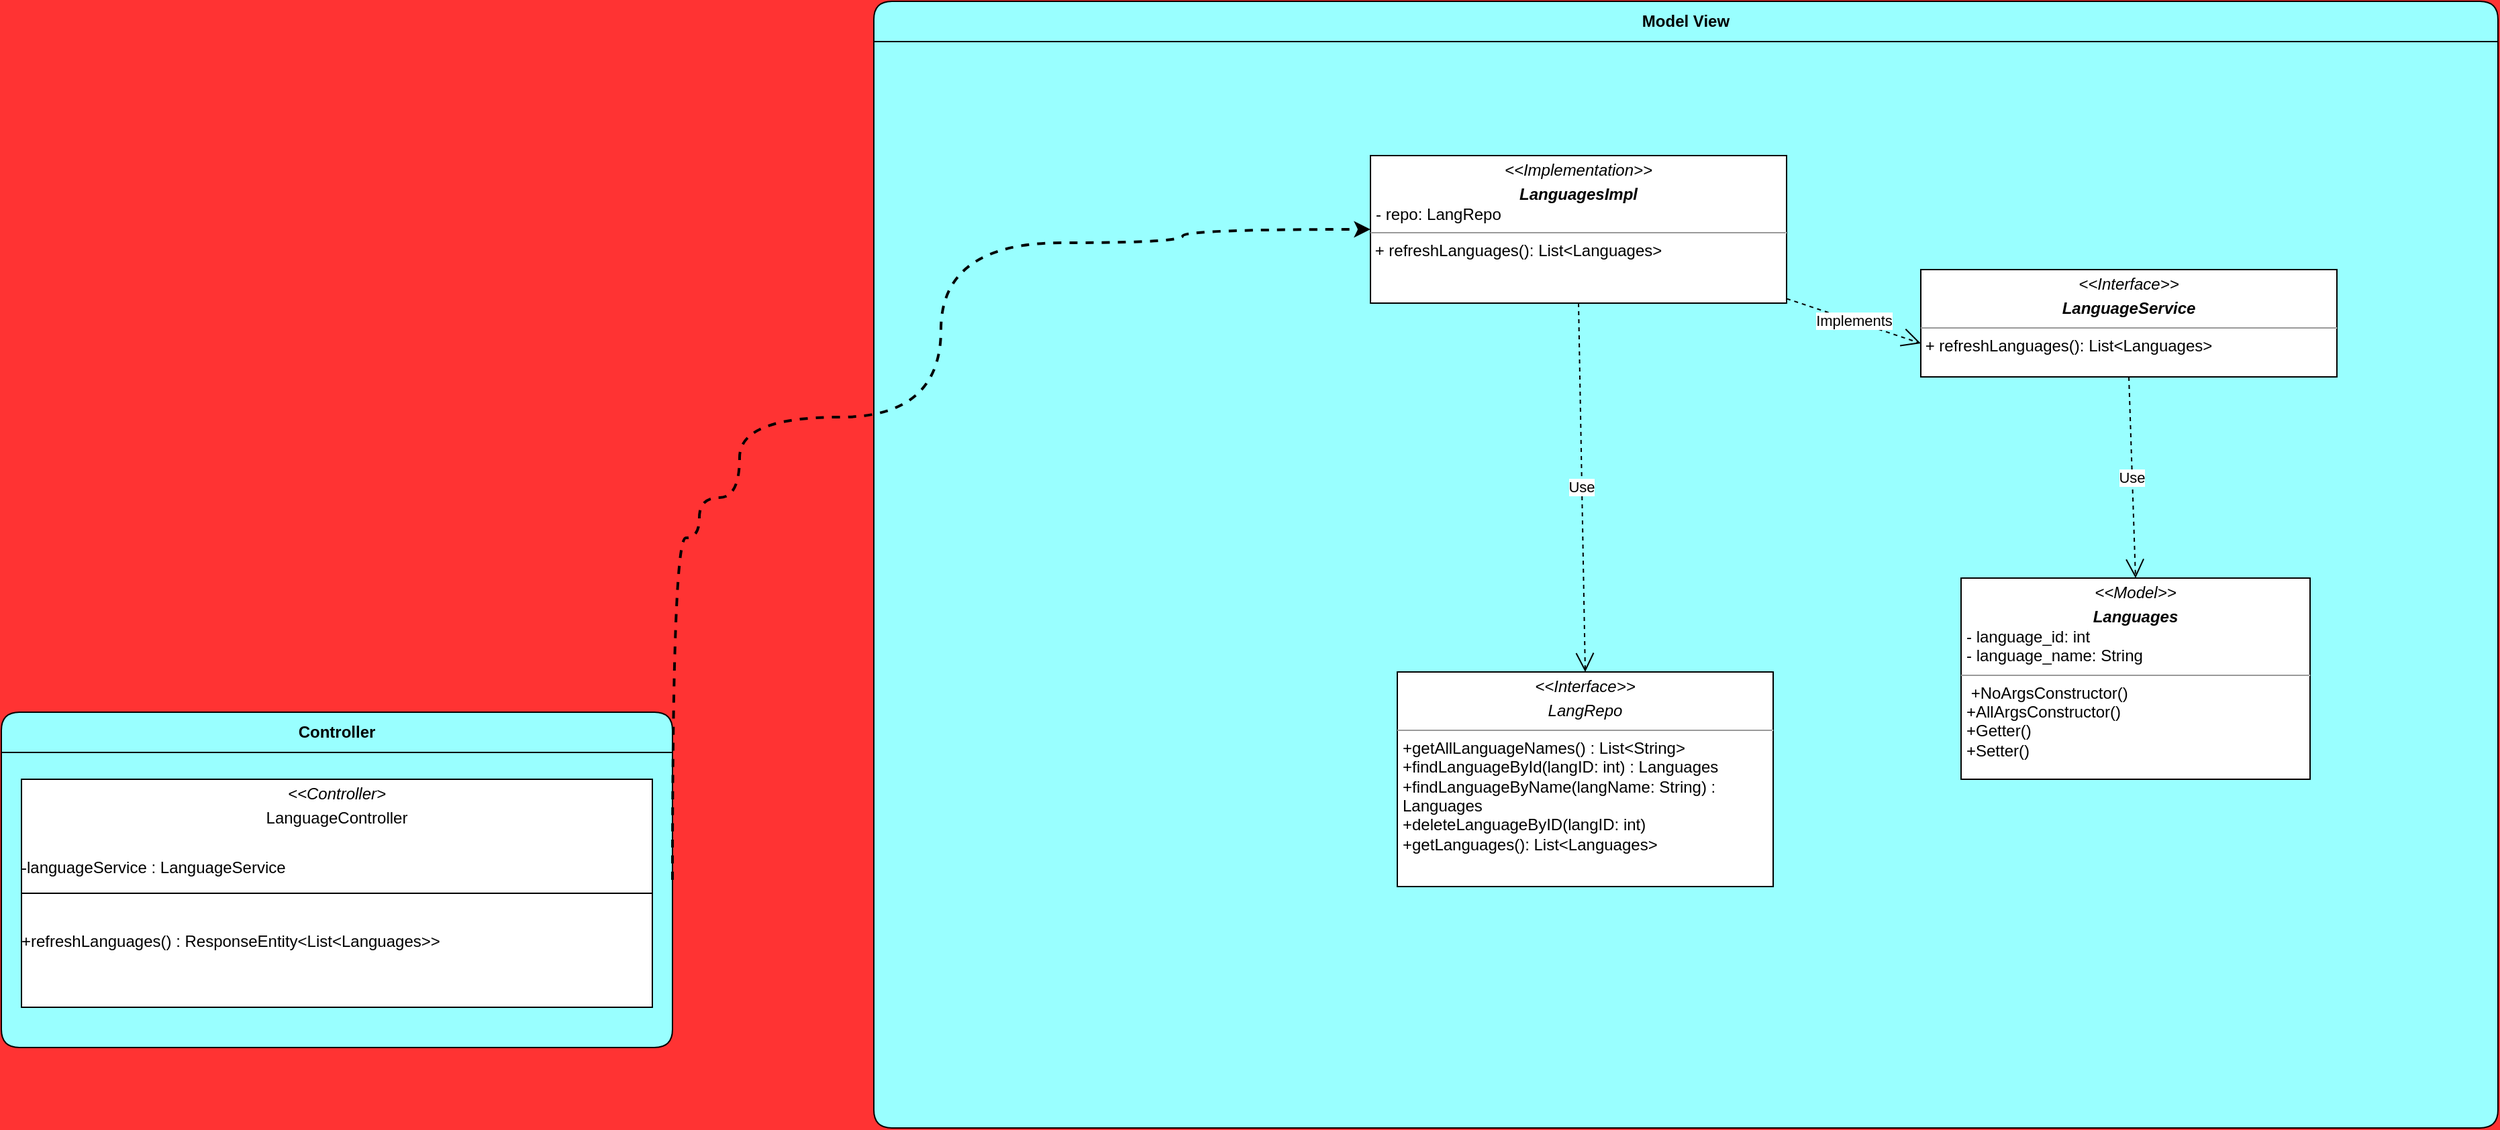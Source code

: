 <mxfile version="24.0.1" type="device">
  <diagram id="C5RBs43oDa-KdzZeNtuy" name="Page-1">
    <mxGraphModel dx="1990" dy="1083" grid="1" gridSize="10" guides="1" tooltips="1" connect="1" arrows="1" fold="1" page="1" pageScale="1" pageWidth="400" pageHeight="370" background="#FF3333" math="0" shadow="0">
      <root>
        <mxCell id="WIyWlLk6GJQsqaUBKTNV-0" />
        <mxCell id="WIyWlLk6GJQsqaUBKTNV-1" parent="WIyWlLk6GJQsqaUBKTNV-0" />
        <mxCell id="eX62rvnDOvcnilra_7cb-43" value="Controller" style="swimlane;whiteSpace=wrap;html=1;startSize=30;rounded=1;swimlaneFillColor=#99FFFF;fillColor=#99FFFF;" parent="WIyWlLk6GJQsqaUBKTNV-1" vertex="1">
          <mxGeometry x="200" y="600" width="500" height="250" as="geometry">
            <mxRectangle x="360" y="170" width="200" height="40" as="alternateBounds" />
          </mxGeometry>
        </mxCell>
        <mxCell id="Z6rb4tQ8QLytnb7Q4oej-3" value="&lt;p style=&quot;margin:0px;margin-top:4px;text-align:center;&quot;&gt;&lt;i&gt;&amp;lt;&amp;lt;Controller&amp;gt;&lt;/i&gt;&lt;/p&gt;&lt;p style=&quot;margin:0px;margin-top:4px;text-align:center;&quot;&gt;LanguageController&lt;/p&gt;&lt;p style=&quot;margin:0px;margin-top:4px;text-align:center;&quot;&gt;&lt;br&gt;&lt;/p&gt;&lt;p style=&quot;margin: 4px 0px 0px;&quot;&gt;-languageService : LanguageService&lt;/p&gt;&lt;p style=&quot;margin: 4px 0px 0px;&quot;&gt;&lt;br&gt;&lt;/p&gt;&lt;p style=&quot;margin: 4px 0px 0px;&quot;&gt;&lt;br&gt;&lt;/p&gt;&lt;p style=&quot;margin: 4px 0px 0px;&quot;&gt;+refreshLanguages() : ResponseEntity&amp;lt;List&amp;lt;Languages&amp;gt;&amp;gt;&lt;/p&gt;" style="verticalAlign=top;align=left;overflow=fill;html=1;whiteSpace=wrap;" vertex="1" parent="eX62rvnDOvcnilra_7cb-43">
          <mxGeometry x="15" y="50" width="470" height="170" as="geometry" />
        </mxCell>
        <mxCell id="Z6rb4tQ8QLytnb7Q4oej-4" value="" style="line;strokeWidth=1;fillColor=none;align=left;verticalAlign=middle;spacingTop=-1;spacingLeft=3;spacingRight=3;rotatable=0;labelPosition=right;points=[];portConstraint=eastwest;strokeColor=inherit;" vertex="1" parent="eX62rvnDOvcnilra_7cb-43">
          <mxGeometry x="15" y="131" width="470" height="8" as="geometry" />
        </mxCell>
        <mxCell id="Si7FADE8FGYKkLt8ijMX-27" value="Model View" style="swimlane;whiteSpace=wrap;html=1;startSize=30;rounded=1;swimlaneFillColor=#99FFFF;fillColor=#99FFFF;" parent="WIyWlLk6GJQsqaUBKTNV-1" vertex="1">
          <mxGeometry x="850" y="70" width="1210" height="840" as="geometry">
            <mxRectangle x="360" y="170" width="200" height="40" as="alternateBounds" />
          </mxGeometry>
        </mxCell>
        <mxCell id="Si7FADE8FGYKkLt8ijMX-28" value="&lt;p style=&quot;margin:0px;margin-top:4px;text-align:center;&quot;&gt;&lt;i&gt;&amp;lt;&amp;lt;Implementation&amp;gt;&amp;gt;&lt;/i&gt;&lt;br&gt;&lt;/p&gt;&lt;p style=&quot;margin:0px;margin-top:4px;text-align:center;&quot;&gt;&lt;b&gt;&lt;i&gt;LanguagesImpl&lt;/i&gt;&lt;/b&gt;&lt;/p&gt;&lt;p style=&quot;margin:0px;margin-left:4px;&quot;&gt;- repo: LangRepo&lt;span style=&quot;background-color: initial;&quot;&gt;&amp;nbsp;&lt;/span&gt;&lt;/p&gt;&lt;hr size=&quot;1&quot;&gt;&lt;p style=&quot;margin:0px;margin-left:4px;&quot;&gt;&lt;/p&gt;&lt;div&gt;&lt;div&gt;&amp;nbsp;+ refreshLanguages(): List&amp;lt;Languages&amp;gt;&amp;nbsp; &amp;nbsp; &amp;nbsp; &amp;nbsp; &amp;nbsp; &amp;nbsp; &amp;nbsp; &amp;nbsp;&lt;/div&gt;&lt;/div&gt;" style="verticalAlign=top;align=left;overflow=fill;html=1;whiteSpace=wrap;" parent="Si7FADE8FGYKkLt8ijMX-27" vertex="1">
          <mxGeometry x="370" y="115" width="310" height="110" as="geometry" />
        </mxCell>
        <mxCell id="Si7FADE8FGYKkLt8ijMX-30" value="Implements" style="endArrow=open;endSize=12;dashed=1;html=1;rounded=0;" parent="Si7FADE8FGYKkLt8ijMX-27" source="Si7FADE8FGYKkLt8ijMX-28" edge="1">
          <mxGeometry width="160" relative="1" as="geometry">
            <mxPoint x="90" y="-45" as="sourcePoint" />
            <mxPoint x="780" y="255" as="targetPoint" />
          </mxGeometry>
        </mxCell>
        <mxCell id="Si7FADE8FGYKkLt8ijMX-31" value="&lt;p style=&quot;margin:0px;margin-top:4px;text-align:center;&quot;&gt;&lt;i&gt;&amp;lt;&amp;lt;Interface&amp;gt;&amp;gt;&lt;/i&gt;&lt;br&gt;&lt;/p&gt;&lt;p style=&quot;margin:0px;margin-top:4px;text-align:center;&quot;&gt;&lt;b&gt;&lt;i&gt;LanguageService&lt;/i&gt;&lt;/b&gt;&lt;/p&gt;&lt;hr size=&quot;1&quot;&gt;&lt;p style=&quot;margin:0px;margin-left:4px;&quot;&gt;&lt;/p&gt;&lt;div&gt;&lt;div&gt;&amp;nbsp;+ refreshLanguages(): List&amp;lt;Languages&amp;gt;&amp;nbsp; &amp;nbsp; &amp;nbsp; &amp;nbsp; &amp;nbsp; &amp;nbsp; &amp;nbsp; &amp;nbsp;&lt;/div&gt;&lt;/div&gt;" style="verticalAlign=top;align=left;overflow=fill;html=1;whiteSpace=wrap;" parent="Si7FADE8FGYKkLt8ijMX-27" vertex="1">
          <mxGeometry x="780" y="200" width="310" height="80" as="geometry" />
        </mxCell>
        <mxCell id="wE6TYwM9tN1WbaArxvTR-0" value="&lt;p style=&quot;margin:0px;margin-top:4px;text-align:center;&quot;&gt;&lt;i&gt;&amp;lt;&amp;lt;Model&amp;gt;&amp;gt;&lt;/i&gt;&lt;br&gt;&lt;/p&gt;&lt;p style=&quot;margin:0px;margin-top:4px;text-align:center;&quot;&gt;&lt;b&gt;&lt;i&gt;Languages&lt;/i&gt;&lt;/b&gt;&lt;/p&gt;&lt;p style=&quot;margin:0px;margin-left:4px;&quot;&gt; - language_id: int&amp;nbsp; &amp;nbsp; &amp;nbsp; &amp;nbsp; &amp;nbsp; &amp;nbsp; &amp;nbsp; &amp;nbsp; &amp;nbsp; &amp;nbsp; &amp;nbsp; &amp;nbsp;&lt;/p&gt;&lt;p style=&quot;margin:0px;margin-left:4px;&quot;&gt; - language_name: String&amp;nbsp; &amp;nbsp; &amp;nbsp; &amp;nbsp; &amp;nbsp; &amp;nbsp; &amp;nbsp;&lt;span style=&quot;background-color: initial;&quot;&gt;&amp;nbsp; &amp;nbsp; &amp;nbsp; &amp;nbsp; &amp;nbsp; &amp;nbsp;&lt;/span&gt;&lt;/p&gt;&lt;hr size=&quot;1&quot;&gt;&lt;p style=&quot;margin:0px;margin-left:4px;&quot;&gt;&lt;span style=&quot;background-color: initial;&quot;&gt;&amp;nbsp;+&lt;/span&gt;&lt;span style=&quot;background-color: initial;&quot;&gt;NoArgsConstructor()&lt;/span&gt;&lt;br&gt;&lt;/p&gt;&lt;p style=&quot;margin: 0px 0px 0px 4px;&quot;&gt;+AllArgsConstructor()&lt;/p&gt;&lt;p style=&quot;margin: 0px 0px 0px 4px;&quot;&gt;+Getter()&lt;/p&gt;&lt;p style=&quot;margin: 0px 0px 0px 4px;&quot;&gt;&lt;span style=&quot;background-color: initial;&quot;&gt;+Setter()&lt;/span&gt;&lt;/p&gt;&lt;p style=&quot;margin: 0px 0px 0px 4px;&quot;&gt;&lt;br&gt;&lt;/p&gt;" style="verticalAlign=top;align=left;overflow=fill;html=1;whiteSpace=wrap;" parent="Si7FADE8FGYKkLt8ijMX-27" vertex="1">
          <mxGeometry x="810" y="430" width="260" height="150" as="geometry" />
        </mxCell>
        <mxCell id="wE6TYwM9tN1WbaArxvTR-1" value="Use" style="endArrow=open;endSize=12;dashed=1;html=1;rounded=0;exitX=0.5;exitY=1;exitDx=0;exitDy=0;entryX=0.5;entryY=0;entryDx=0;entryDy=0;" parent="Si7FADE8FGYKkLt8ijMX-27" source="Si7FADE8FGYKkLt8ijMX-31" target="wE6TYwM9tN1WbaArxvTR-0" edge="1">
          <mxGeometry width="160" relative="1" as="geometry">
            <mxPoint x="730" y="380" as="sourcePoint" />
            <mxPoint x="890" y="380" as="targetPoint" />
          </mxGeometry>
        </mxCell>
        <mxCell id="Z6rb4tQ8QLytnb7Q4oej-1" value="Use" style="endArrow=open;endSize=12;dashed=1;html=1;rounded=0;exitX=0.5;exitY=1;exitDx=0;exitDy=0;entryX=0.5;entryY=0;entryDx=0;entryDy=0;" edge="1" parent="Si7FADE8FGYKkLt8ijMX-27" source="Si7FADE8FGYKkLt8ijMX-28" target="Z6rb4tQ8QLytnb7Q4oej-2">
          <mxGeometry width="160" relative="1" as="geometry">
            <mxPoint x="215" y="330" as="sourcePoint" />
            <mxPoint x="290" y="570" as="targetPoint" />
          </mxGeometry>
        </mxCell>
        <mxCell id="Z6rb4tQ8QLytnb7Q4oej-2" value="&lt;p style=&quot;margin:0px;margin-top:4px;text-align:center;&quot;&gt;&lt;i&gt;&amp;lt;&amp;lt;Interface&amp;gt;&amp;gt;&lt;/i&gt;&lt;/p&gt;&lt;p style=&quot;margin:0px;margin-top:4px;text-align:center;&quot;&gt;&lt;i&gt;LangRepo&lt;/i&gt;&lt;/p&gt;&lt;hr size=&quot;1&quot;&gt;&lt;p style=&quot;margin:0px;margin-left:4px;&quot;&gt;+getAllLanguageNames() : List&amp;lt;String&amp;gt;&lt;/p&gt;&lt;p style=&quot;margin:0px;margin-left:4px;&quot;&gt;+findLanguageById(langID: int) : Languages&lt;/p&gt;&lt;p style=&quot;margin:0px;margin-left:4px;&quot;&gt;+findLanguageByName(langName: String) : Languages&lt;/p&gt;&lt;p style=&quot;margin:0px;margin-left:4px;&quot;&gt;+deleteLanguageByID(langID: int)&lt;/p&gt;&lt;p style=&quot;margin:0px;margin-left:4px;&quot;&gt;+getLanguages(): List&amp;lt;Languages&amp;gt;&lt;/p&gt;" style="verticalAlign=top;align=left;overflow=fill;html=1;whiteSpace=wrap;" vertex="1" parent="Si7FADE8FGYKkLt8ijMX-27">
          <mxGeometry x="390" y="500" width="280" height="160" as="geometry" />
        </mxCell>
        <mxCell id="eX62rvnDOvcnilra_7cb-47" style="edgeStyle=orthogonalEdgeStyle;rounded=0;orthogonalLoop=1;jettySize=auto;html=1;dashed=1;curved=1;strokeWidth=2;exitX=1;exitY=0.5;exitDx=0;exitDy=0;entryX=0;entryY=0.5;entryDx=0;entryDy=0;" parent="WIyWlLk6GJQsqaUBKTNV-1" source="eX62rvnDOvcnilra_7cb-43" edge="1" target="Si7FADE8FGYKkLt8ijMX-28">
          <mxGeometry relative="1" as="geometry">
            <Array as="points">
              <mxPoint x="700" y="470" />
              <mxPoint x="720" y="470" />
              <mxPoint x="720" y="440" />
              <mxPoint x="750" y="440" />
              <mxPoint x="750" y="380" />
              <mxPoint x="900" y="380" />
              <mxPoint x="900" y="250" />
              <mxPoint x="1080" y="250" />
              <mxPoint x="1080" y="240" />
            </Array>
            <mxPoint x="1020" y="1060" as="sourcePoint" />
            <mxPoint x="1440" y="450" as="targetPoint" />
          </mxGeometry>
        </mxCell>
      </root>
    </mxGraphModel>
  </diagram>
</mxfile>
